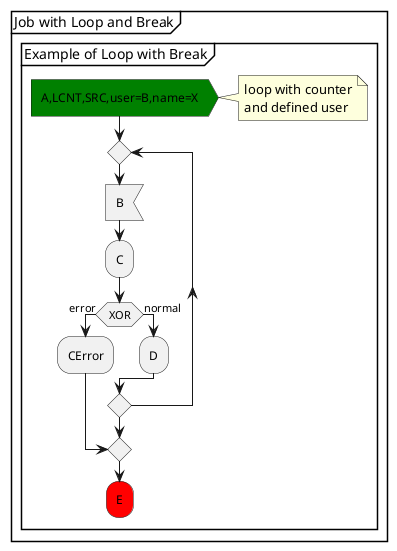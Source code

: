 @startuml
partition "Job with Loop and Break" {
  group "Example of Loop with Break"
    #green:A,LCNT,SRC,user=B,name=X>
    note right 
      loop with counter
      and defined user
    end note
    repeat
      :B<
      :C;
      if (XOR) then (error)
        :CError;
        break
      else (normal)
        :D;
      endif
    repeat while
    #red:E;
  end group
}
@enduml

